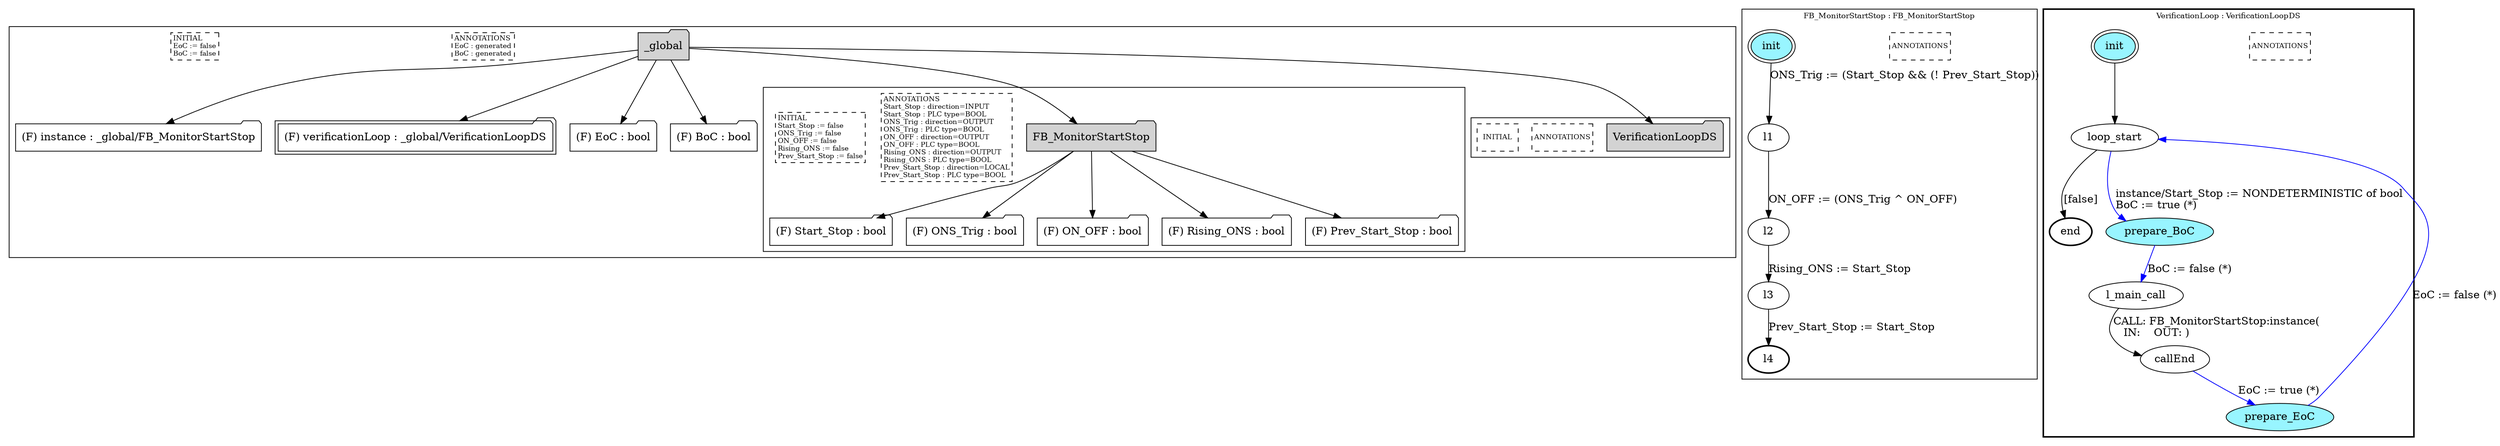 digraph G {
	subgraph cluster__global79488555 {
		node [shape="folder", style="filled"];
		//label="_global";
		_global79488555 [label="_global"];
		_global79488555 -> instance1421940560;
		instance1421940560 [label = "(F) instance : _global/FB_MonitorStartStop", fillcolor="white" ];
		_global79488555 -> verificationLoop1690018027;
		verificationLoop1690018027 [label = "(F) verificationLoop : _global/VerificationLoopDS", fillcolor="white" , peripheries=2];
		_global79488555 -> EoC1891930552;
		EoC1891930552 [label = "(F) EoC : bool", fillcolor="white" ];
		_global79488555 -> BoC1012975233;
		BoC1012975233 [label = "(F) BoC : bool", fillcolor="white" ];
		_global79488555 -> FB_MonitorStartStop2079332573;
		subgraph cluster_FB_MonitorStartStop2079332573 {
			node [shape="folder", style="filled"];
			//label="FB_MonitorStartStop";
			FB_MonitorStartStop2079332573 [label="FB_MonitorStartStop"];
			FB_MonitorStartStop2079332573 -> Start_Stop540399195;
			Start_Stop540399195 [label = "(F) Start_Stop : bool", fillcolor="white" ];
			FB_MonitorStartStop2079332573 -> ONS_Trig528372433;
			ONS_Trig528372433 [label = "(F) ONS_Trig : bool", fillcolor="white" ];
			FB_MonitorStartStop2079332573 -> ON_OFF234988139;
			ON_OFF234988139 [label = "(F) ON_OFF : bool", fillcolor="white" ];
			FB_MonitorStartStop2079332573 -> Rising_ONS1277969640;
			Rising_ONS1277969640 [label = "(F) Rising_ONS : bool", fillcolor="white" ];
			FB_MonitorStartStop2079332573 -> Prev_Start_Stop1311933430;
			Prev_Start_Stop1311933430 [label = "(F) Prev_Start_Stop : bool", fillcolor="white" ];
			
			annotations_pseudonode_FB_MonitorStartStop2079332573 [
				label="ANNOTATIONS\lStart_Stop : direction=INPUT\lStart_Stop : PLC type=BOOL\lONS_Trig : direction=OUTPUT\lONS_Trig : PLC type=BOOL\lON_OFF : direction=OUTPUT\lON_OFF : PLC type=BOOL\lRising_ONS : direction=OUTPUT\lRising_ONS : PLC type=BOOL\lPrev_Start_Stop : direction=LOCAL\lPrev_Start_Stop : PLC type=BOOL\l",
				fontsize=9, margin="0.04,0.04", fillcolor="white", shape="rectangle", style="dashed"];
			initamt_pseudonode_FB_MonitorStartStop2079332573 [
				label="INITIAL\lStart_Stop := false\lONS_Trig := false\lON_OFF := false\lRising_ONS := false\lPrev_Start_Stop := false\l",
				fontsize=9, margin="0.04,0.04", fillcolor="lightyellow", shape="rectangle", style="dashed"];
		}
		_global79488555 -> VerificationLoopDS1600249858;
		subgraph cluster_VerificationLoopDS1600249858 {
			node [shape="folder", style="filled"];
			//label="VerificationLoopDS";
			VerificationLoopDS1600249858 [label="VerificationLoopDS"];
			
			annotations_pseudonode_VerificationLoopDS1600249858 [
				label="ANNOTATIONS",
				fontsize=9, margin="0.04,0.04", fillcolor="white", shape="rectangle", style="dashed"];
			initamt_pseudonode_VerificationLoopDS1600249858 [
				label="INITIAL",
				fontsize=9, margin="0.04,0.04", fillcolor="lightyellow", shape="rectangle", style="dashed"];
		}
		
		annotations_pseudonode__global79488555 [
			label="ANNOTATIONS\lEoC : generated\lBoC : generated\l",
			fontsize=9, margin="0.04,0.04", fillcolor="white", shape="rectangle", style="dashed"];
		initamt_pseudonode__global79488555 [
			label="INITIAL\lEoC := false\lBoC := false\l",
			fontsize=9, margin="0.04,0.04", fillcolor="lightyellow", shape="rectangle", style="dashed"];
	}
	subgraph clusterFB_MonitorStartStop {
		node [style="filled"];
		color="black";
		fontsize=10;
		ranksep=0.4;
		
		label="FB_MonitorStartStop : FB_MonitorStartStop";
		
		annotations_pseudonode_FB_MonitorStartStop [
			label="ANNOTATIONS",
			fontsize=9, margin="0.04,0.04", fillcolor="white", shape="rectangle", style="dashed"];
		
		init_FB_MonitorStartStop [label="init", color="black", fillcolor="cadetblue1", peripheries=2, shape="ellipse"];
		l1_FB_MonitorStartStop [label="l1", color="black", fillcolor="white", shape="ellipse"];
		l2_FB_MonitorStartStop [label="l2", color="black", fillcolor="white", shape="ellipse"];
		l3_FB_MonitorStartStop [label="l3", color="black", fillcolor="white", shape="ellipse"];
		l4_FB_MonitorStartStop [label="l4", color="black", fillcolor="white", style=bold, shape="ellipse"];
		init_FB_MonitorStartStop -> l1_FB_MonitorStartStop [color="black", label="ONS_Trig := (Start_Stop && (! Prev_Start_Stop))"];
		l1_FB_MonitorStartStop -> l2_FB_MonitorStartStop [color="black", label="ON_OFF := (ONS_Trig ^ ON_OFF)"];
		l2_FB_MonitorStartStop -> l3_FB_MonitorStartStop [color="black", label="Rising_ONS := Start_Stop"];
		l3_FB_MonitorStartStop -> l4_FB_MonitorStartStop [color="black", label="Prev_Start_Stop := Start_Stop"];
	}
	subgraph clusterVerificationLoop {
		node [style="filled"];
		style=bold;
		color="black";
		fontsize=10;
		ranksep=0.4;
		
		label="VerificationLoop : VerificationLoopDS";
		
		annotations_pseudonode_VerificationLoop [
			label="ANNOTATIONS",
			fontsize=9, margin="0.04,0.04", fillcolor="white", shape="rectangle", style="dashed"];
		
		init_VerificationLoop [label="init", color="black", fillcolor="cadetblue1", peripheries=2, shape="ellipse"];
		end_VerificationLoop [label="end", color="black", fillcolor="cadetblue1", style=bold, shape="ellipse"];
		loop_start_VerificationLoop [label="loop_start", color="black", fillcolor="white", shape="ellipse"];
		prepare_BoC_VerificationLoop [label="prepare_BoC", color="black", fillcolor="cadetblue1", shape="ellipse"];
		l_main_call_VerificationLoop [label="l_main_call", color="black", fillcolor="white", shape="ellipse"];
		callEnd_VerificationLoop [label="callEnd", color="black", fillcolor="white", shape="ellipse"];
		prepare_EoC_VerificationLoop [label="prepare_EoC", color="black", fillcolor="cadetblue1", shape="ellipse"];
		init_VerificationLoop -> loop_start_VerificationLoop [color="black", label=""];
		loop_start_VerificationLoop -> prepare_BoC_VerificationLoop [color="blue", label="instance/Start_Stop := NONDETERMINISTIC of bool\lBoC := true (*)\l"];
		prepare_BoC_VerificationLoop -> l_main_call_VerificationLoop [color="blue", label="BoC := false (*)"];
		l_main_call_VerificationLoop -> callEnd_VerificationLoop [color="black", label="CALL: FB_MonitorStartStop:instance(\l   IN:    OUT: )\l"];
		callEnd_VerificationLoop -> prepare_EoC_VerificationLoop [color="blue", label="EoC := true (*)"];
		prepare_EoC_VerificationLoop -> loop_start_VerificationLoop [color="blue", label="EoC := false (*)"];
		loop_start_VerificationLoop -> end_VerificationLoop [color="black", label="[false]"];
	}
}

